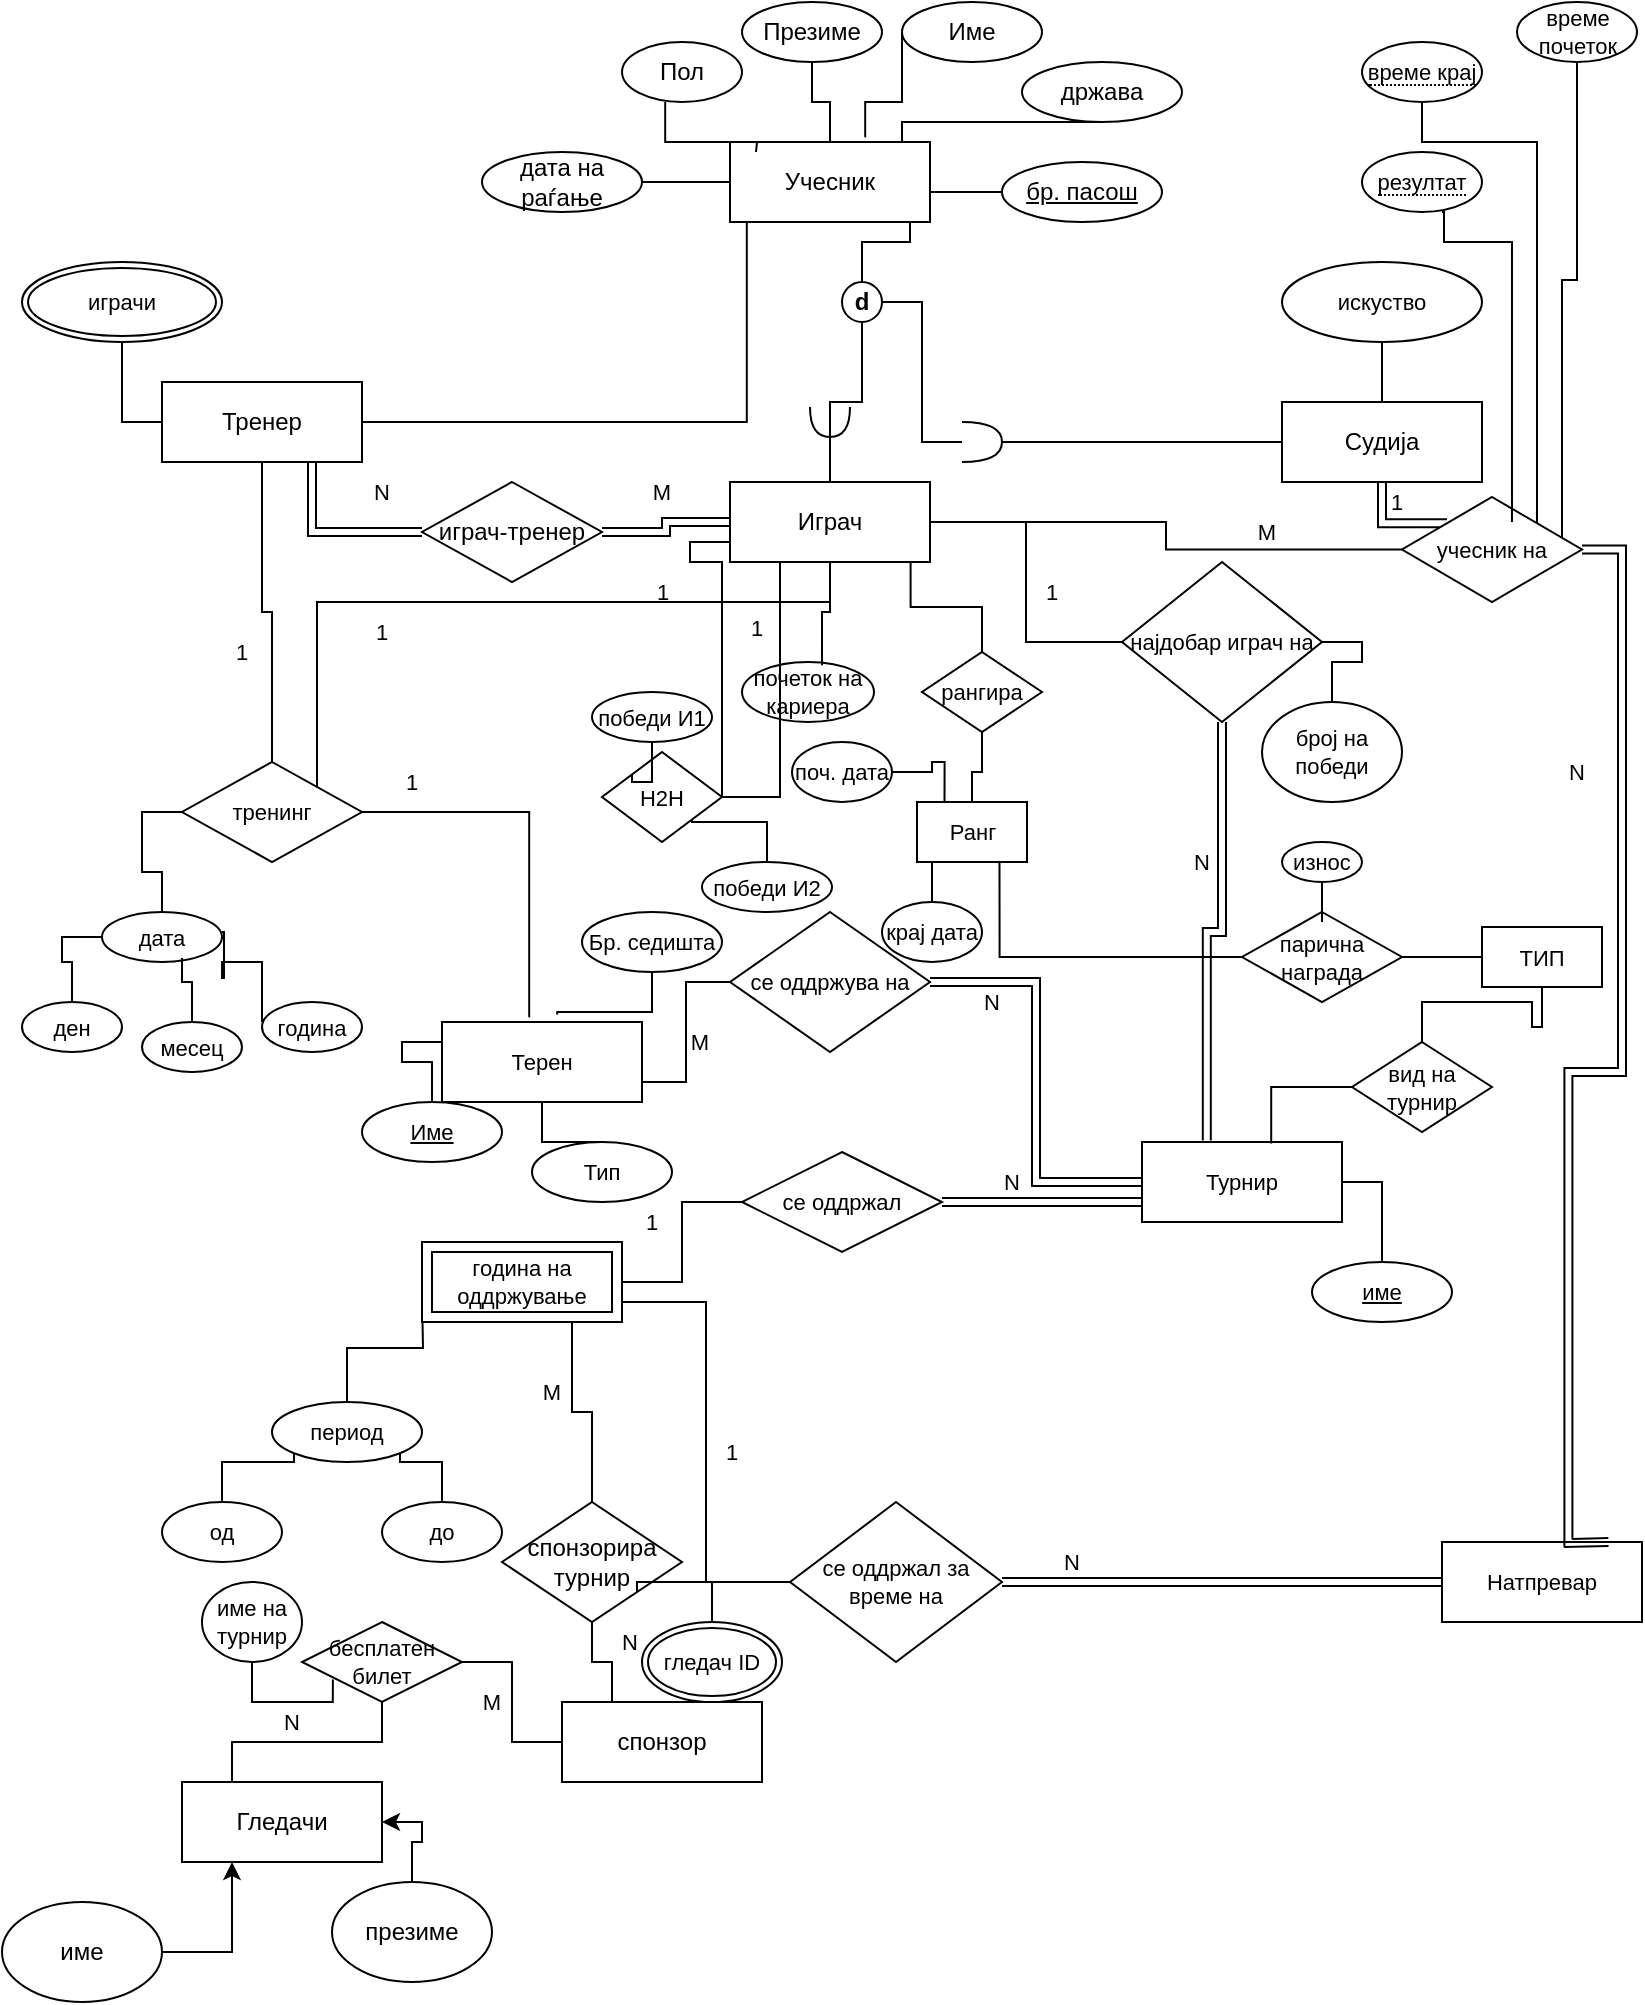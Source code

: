 <mxfile version="22.0.8" type="github">
  <diagram name="Page-1" id="GPDJ5xunrmTlmQM7aKqc">
    <mxGraphModel dx="750" dy="387" grid="1" gridSize="10" guides="1" tooltips="1" connect="1" arrows="1" fold="1" page="1" pageScale="1" pageWidth="827" pageHeight="1169" math="0" shadow="0">
      <root>
        <mxCell id="0" />
        <mxCell id="1" parent="0" />
        <mxCell id="W61LWBA0hqPOYTBXHAXU-23" value="Учесник" style="whiteSpace=wrap;html=1;align=center;" parent="1" vertex="1">
          <mxGeometry x="364" y="90" width="100" height="40" as="geometry" />
        </mxCell>
        <mxCell id="W61LWBA0hqPOYTBXHAXU-38" value="" style="edgeStyle=orthogonalEdgeStyle;rounded=0;orthogonalLoop=1;jettySize=auto;html=1;entryX=0.676;entryY=-0.06;entryDx=0;entryDy=0;entryPerimeter=0;endArrow=none;endFill=0;" parent="1" source="W61LWBA0hqPOYTBXHAXU-24" target="W61LWBA0hqPOYTBXHAXU-23" edge="1">
          <mxGeometry relative="1" as="geometry">
            <Array as="points">
              <mxPoint x="450" y="70" />
              <mxPoint x="432" y="70" />
            </Array>
          </mxGeometry>
        </mxCell>
        <mxCell id="W61LWBA0hqPOYTBXHAXU-24" value="Име" style="ellipse;whiteSpace=wrap;html=1;align=center;" parent="1" vertex="1">
          <mxGeometry x="450" y="20" width="70" height="30" as="geometry" />
        </mxCell>
        <mxCell id="W61LWBA0hqPOYTBXHAXU-40" value="" style="edgeStyle=orthogonalEdgeStyle;rounded=0;orthogonalLoop=1;jettySize=auto;html=1;endArrow=none;endFill=0;" parent="1" source="W61LWBA0hqPOYTBXHAXU-25" target="W61LWBA0hqPOYTBXHAXU-23" edge="1">
          <mxGeometry relative="1" as="geometry" />
        </mxCell>
        <mxCell id="W61LWBA0hqPOYTBXHAXU-25" value="Презиме" style="ellipse;whiteSpace=wrap;html=1;align=center;" parent="1" vertex="1">
          <mxGeometry x="370" y="20" width="70" height="30" as="geometry" />
        </mxCell>
        <mxCell id="W61LWBA0hqPOYTBXHAXU-34" value="" style="edgeStyle=orthogonalEdgeStyle;rounded=0;orthogonalLoop=1;jettySize=auto;html=1;endArrow=none;endFill=0;exitX=0.36;exitY=1;exitDx=0;exitDy=0;exitPerimeter=0;" parent="1" source="W61LWBA0hqPOYTBXHAXU-26" edge="1">
          <mxGeometry relative="1" as="geometry">
            <mxPoint x="303" y="75" as="sourcePoint" />
            <mxPoint x="377" y="95" as="targetPoint" />
          </mxGeometry>
        </mxCell>
        <mxCell id="W61LWBA0hqPOYTBXHAXU-26" value="Пол" style="ellipse;whiteSpace=wrap;html=1;align=center;" parent="1" vertex="1">
          <mxGeometry x="310" y="40" width="60" height="30" as="geometry" />
        </mxCell>
        <mxCell id="W61LWBA0hqPOYTBXHAXU-35" value="" style="edgeStyle=orthogonalEdgeStyle;rounded=0;orthogonalLoop=1;jettySize=auto;html=1;endArrow=none;endFill=0;" parent="1" source="W61LWBA0hqPOYTBXHAXU-27" target="W61LWBA0hqPOYTBXHAXU-23" edge="1">
          <mxGeometry relative="1" as="geometry" />
        </mxCell>
        <mxCell id="W61LWBA0hqPOYTBXHAXU-27" value="дата на раѓање" style="ellipse;whiteSpace=wrap;html=1;align=center;" parent="1" vertex="1">
          <mxGeometry x="240" y="95" width="80" height="30" as="geometry" />
        </mxCell>
        <mxCell id="W61LWBA0hqPOYTBXHAXU-37" value="" style="edgeStyle=orthogonalEdgeStyle;rounded=0;orthogonalLoop=1;jettySize=auto;html=1;endArrow=none;endFill=0;" parent="1" source="W61LWBA0hqPOYTBXHAXU-28" edge="1">
          <mxGeometry relative="1" as="geometry">
            <mxPoint x="450" y="90" as="targetPoint" />
            <Array as="points">
              <mxPoint x="450" y="80" />
            </Array>
          </mxGeometry>
        </mxCell>
        <mxCell id="W61LWBA0hqPOYTBXHAXU-28" value="држава" style="ellipse;whiteSpace=wrap;html=1;align=center;" parent="1" vertex="1">
          <mxGeometry x="510" y="50" width="80" height="30" as="geometry" />
        </mxCell>
        <mxCell id="W61LWBA0hqPOYTBXHAXU-36" value="" style="edgeStyle=orthogonalEdgeStyle;rounded=0;orthogonalLoop=1;jettySize=auto;html=1;endArrow=none;endFill=0;" parent="1" source="W61LWBA0hqPOYTBXHAXU-29" target="W61LWBA0hqPOYTBXHAXU-23" edge="1">
          <mxGeometry relative="1" as="geometry">
            <Array as="points">
              <mxPoint x="470" y="115" />
              <mxPoint x="470" y="115" />
            </Array>
          </mxGeometry>
        </mxCell>
        <mxCell id="W61LWBA0hqPOYTBXHAXU-29" value="бр. пасош" style="ellipse;whiteSpace=wrap;html=1;align=center;fontStyle=4;" parent="1" vertex="1">
          <mxGeometry x="500" y="100" width="80" height="30" as="geometry" />
        </mxCell>
        <mxCell id="W61LWBA0hqPOYTBXHAXU-113" style="edgeStyle=orthogonalEdgeStyle;shape=connector;rounded=0;orthogonalLoop=1;jettySize=auto;html=1;labelBackgroundColor=default;strokeColor=default;align=center;verticalAlign=middle;fontFamily=Helvetica;fontSize=11;fontColor=default;endArrow=none;endFill=0;" parent="1" source="W61LWBA0hqPOYTBXHAXU-41" target="W61LWBA0hqPOYTBXHAXU-112" edge="1">
          <mxGeometry relative="1" as="geometry" />
        </mxCell>
        <mxCell id="W61LWBA0hqPOYTBXHAXU-133" style="edgeStyle=orthogonalEdgeStyle;shape=connector;rounded=0;orthogonalLoop=1;jettySize=auto;html=1;entryX=0.5;entryY=1;entryDx=0;entryDy=0;labelBackgroundColor=default;strokeColor=default;align=center;verticalAlign=middle;fontFamily=Helvetica;fontSize=11;fontColor=default;endArrow=none;endFill=0;" parent="1" source="W61LWBA0hqPOYTBXHAXU-41" target="W61LWBA0hqPOYTBXHAXU-51" edge="1">
          <mxGeometry relative="1" as="geometry" />
        </mxCell>
        <mxCell id="W61LWBA0hqPOYTBXHAXU-158" style="edgeStyle=orthogonalEdgeStyle;shape=connector;rounded=0;orthogonalLoop=1;jettySize=auto;html=1;entryX=0;entryY=0.5;entryDx=0;entryDy=0;labelBackgroundColor=default;strokeColor=default;align=center;verticalAlign=middle;fontFamily=Helvetica;fontSize=11;fontColor=default;endArrow=none;endFill=0;" parent="1" source="W61LWBA0hqPOYTBXHAXU-41" target="W61LWBA0hqPOYTBXHAXU-157" edge="1">
          <mxGeometry relative="1" as="geometry" />
        </mxCell>
        <mxCell id="W61LWBA0hqPOYTBXHAXU-188" style="edgeStyle=orthogonalEdgeStyle;shape=connector;rounded=0;orthogonalLoop=1;jettySize=auto;html=1;entryX=1;entryY=0;entryDx=0;entryDy=0;labelBackgroundColor=default;strokeColor=default;align=center;verticalAlign=middle;fontFamily=Helvetica;fontSize=11;fontColor=default;endArrow=none;endFill=0;" parent="1" source="W61LWBA0hqPOYTBXHAXU-41" target="W61LWBA0hqPOYTBXHAXU-184" edge="1">
          <mxGeometry relative="1" as="geometry">
            <Array as="points">
              <mxPoint x="414" y="320" />
              <mxPoint x="158" y="320" />
            </Array>
          </mxGeometry>
        </mxCell>
        <mxCell id="W61LWBA0hqPOYTBXHAXU-41" value="Играч" style="whiteSpace=wrap;html=1;align=center;" parent="1" vertex="1">
          <mxGeometry x="364" y="260" width="100" height="40" as="geometry" />
        </mxCell>
        <mxCell id="W61LWBA0hqPOYTBXHAXU-42" value="Тренер" style="whiteSpace=wrap;html=1;align=center;" parent="1" vertex="1">
          <mxGeometry x="80" y="210" width="100" height="40" as="geometry" />
        </mxCell>
        <mxCell id="W61LWBA0hqPOYTBXHAXU-53" style="edgeStyle=orthogonalEdgeStyle;rounded=0;orthogonalLoop=1;jettySize=auto;html=1;endArrow=none;endFill=0;entryX=1;entryY=0.5;entryDx=0;entryDy=0;" parent="1" source="W61LWBA0hqPOYTBXHAXU-55" target="W61LWBA0hqPOYTBXHAXU-51" edge="1">
          <mxGeometry relative="1" as="geometry">
            <mxPoint x="460" y="170" as="targetPoint" />
          </mxGeometry>
        </mxCell>
        <mxCell id="W61LWBA0hqPOYTBXHAXU-162" style="edgeStyle=orthogonalEdgeStyle;shape=link;rounded=0;orthogonalLoop=1;jettySize=auto;html=1;entryX=0;entryY=0;entryDx=0;entryDy=0;labelBackgroundColor=default;strokeColor=default;align=center;verticalAlign=middle;fontFamily=Helvetica;fontSize=11;fontColor=default;endArrow=none;endFill=0;" parent="1" source="W61LWBA0hqPOYTBXHAXU-43" target="W61LWBA0hqPOYTBXHAXU-157" edge="1">
          <mxGeometry relative="1" as="geometry">
            <Array as="points">
              <mxPoint x="690" y="281" />
            </Array>
          </mxGeometry>
        </mxCell>
        <mxCell id="W61LWBA0hqPOYTBXHAXU-43" value="Судија" style="whiteSpace=wrap;html=1;align=center;" parent="1" vertex="1">
          <mxGeometry x="640" y="220" width="100" height="40" as="geometry" />
        </mxCell>
        <mxCell id="W61LWBA0hqPOYTBXHAXU-45" style="edgeStyle=orthogonalEdgeStyle;rounded=0;orthogonalLoop=1;jettySize=auto;html=1;entryX=0.084;entryY=1;entryDx=0;entryDy=0;entryPerimeter=0;endArrow=none;endFill=0;" parent="1" source="W61LWBA0hqPOYTBXHAXU-42" target="W61LWBA0hqPOYTBXHAXU-23" edge="1">
          <mxGeometry relative="1" as="geometry" />
        </mxCell>
        <mxCell id="W61LWBA0hqPOYTBXHAXU-49" value="" style="ellipse;whiteSpace=wrap;html=1;aspect=fixed;" parent="1" vertex="1">
          <mxGeometry x="420" y="160" width="20" height="20" as="geometry" />
        </mxCell>
        <mxCell id="W61LWBA0hqPOYTBXHAXU-51" value="&lt;b&gt;d&lt;/b&gt;" style="text;html=1;strokeColor=none;fillColor=none;align=center;verticalAlign=middle;whiteSpace=wrap;rounded=0;" parent="1" vertex="1">
          <mxGeometry x="420" y="160" width="20" height="20" as="geometry" />
        </mxCell>
        <mxCell id="W61LWBA0hqPOYTBXHAXU-54" style="edgeStyle=orthogonalEdgeStyle;rounded=0;orthogonalLoop=1;jettySize=auto;html=1;entryX=0.9;entryY=1;entryDx=0;entryDy=0;entryPerimeter=0;endArrow=none;endFill=0;" parent="1" source="W61LWBA0hqPOYTBXHAXU-51" target="W61LWBA0hqPOYTBXHAXU-23" edge="1">
          <mxGeometry relative="1" as="geometry" />
        </mxCell>
        <mxCell id="W61LWBA0hqPOYTBXHAXU-56" value="" style="edgeStyle=orthogonalEdgeStyle;rounded=0;orthogonalLoop=1;jettySize=auto;html=1;endArrow=none;endFill=0;" parent="1" source="W61LWBA0hqPOYTBXHAXU-43" target="W61LWBA0hqPOYTBXHAXU-55" edge="1">
          <mxGeometry relative="1" as="geometry">
            <mxPoint x="460" y="170" as="targetPoint" />
            <mxPoint x="640" y="240" as="sourcePoint" />
          </mxGeometry>
        </mxCell>
        <mxCell id="W61LWBA0hqPOYTBXHAXU-55" value="" style="shape=requiredInterface;html=1;verticalLabelPosition=bottom;sketch=0;direction=east;" parent="1" vertex="1">
          <mxGeometry x="480" y="230" width="20" height="20" as="geometry" />
        </mxCell>
        <mxCell id="W61LWBA0hqPOYTBXHAXU-65" style="edgeStyle=orthogonalEdgeStyle;rounded=0;orthogonalLoop=1;jettySize=auto;html=1;entryX=0;entryY=0.5;entryDx=0;entryDy=0;endArrow=none;endFill=0;shape=link;" parent="1" source="W61LWBA0hqPOYTBXHAXU-64" target="W61LWBA0hqPOYTBXHAXU-41" edge="1">
          <mxGeometry relative="1" as="geometry" />
        </mxCell>
        <mxCell id="W61LWBA0hqPOYTBXHAXU-66" style="edgeStyle=orthogonalEdgeStyle;rounded=0;orthogonalLoop=1;jettySize=auto;html=1;exitX=0;exitY=0.5;exitDx=0;exitDy=0;entryX=0.75;entryY=1;entryDx=0;entryDy=0;endArrow=none;endFill=0;shape=link;" parent="1" source="W61LWBA0hqPOYTBXHAXU-64" target="W61LWBA0hqPOYTBXHAXU-42" edge="1">
          <mxGeometry relative="1" as="geometry" />
        </mxCell>
        <mxCell id="W61LWBA0hqPOYTBXHAXU-64" value="играч-тренер" style="shape=rhombus;perimeter=rhombusPerimeter;whiteSpace=wrap;html=1;align=center;" parent="1" vertex="1">
          <mxGeometry x="210" y="260" width="90" height="50" as="geometry" />
        </mxCell>
        <mxCell id="W61LWBA0hqPOYTBXHAXU-67" value="N" style="text;html=1;strokeColor=none;fillColor=none;align=center;verticalAlign=middle;whiteSpace=wrap;rounded=0;fontSize=11;fontFamily=Helvetica;fontColor=default;" parent="1" vertex="1">
          <mxGeometry x="160" y="250" width="60" height="30" as="geometry" />
        </mxCell>
        <mxCell id="W61LWBA0hqPOYTBXHAXU-68" value="M" style="text;html=1;strokeColor=none;fillColor=none;align=center;verticalAlign=middle;whiteSpace=wrap;rounded=0;fontSize=11;fontFamily=Helvetica;fontColor=default;" parent="1" vertex="1">
          <mxGeometry x="300" y="250" width="60" height="30" as="geometry" />
        </mxCell>
        <mxCell id="W61LWBA0hqPOYTBXHAXU-74" value="почеток на кариера" style="ellipse;whiteSpace=wrap;html=1;align=center;fontFamily=Helvetica;fontSize=11;fontColor=default;" parent="1" vertex="1">
          <mxGeometry x="370" y="350" width="66" height="30" as="geometry" />
        </mxCell>
        <mxCell id="tZ-yufHmO-T_GeRNX846-28" style="edgeStyle=orthogonalEdgeStyle;shape=connector;rounded=0;orthogonalLoop=1;jettySize=auto;html=1;entryX=0.25;entryY=1;entryDx=0;entryDy=0;labelBackgroundColor=default;strokeColor=default;align=center;verticalAlign=middle;fontFamily=Helvetica;fontSize=11;fontColor=default;endArrow=none;endFill=0;" edge="1" parent="1" source="W61LWBA0hqPOYTBXHAXU-78" target="tZ-yufHmO-T_GeRNX846-27">
          <mxGeometry relative="1" as="geometry" />
        </mxCell>
        <mxCell id="W61LWBA0hqPOYTBXHAXU-78" value="крај дата" style="ellipse;whiteSpace=wrap;html=1;align=center;fontFamily=Helvetica;fontSize=11;fontColor=default;" parent="1" vertex="1">
          <mxGeometry x="440" y="470" width="50" height="30" as="geometry" />
        </mxCell>
        <mxCell id="tZ-yufHmO-T_GeRNX846-29" style="edgeStyle=orthogonalEdgeStyle;shape=connector;rounded=0;orthogonalLoop=1;jettySize=auto;html=1;entryX=0.25;entryY=0;entryDx=0;entryDy=0;labelBackgroundColor=default;strokeColor=default;align=center;verticalAlign=middle;fontFamily=Helvetica;fontSize=11;fontColor=default;endArrow=none;endFill=0;" edge="1" parent="1" source="W61LWBA0hqPOYTBXHAXU-79" target="tZ-yufHmO-T_GeRNX846-27">
          <mxGeometry relative="1" as="geometry" />
        </mxCell>
        <mxCell id="W61LWBA0hqPOYTBXHAXU-79" value="поч. дата" style="ellipse;whiteSpace=wrap;html=1;align=center;fontFamily=Helvetica;fontSize=11;fontColor=default;" parent="1" vertex="1">
          <mxGeometry x="395" y="390" width="50" height="30" as="geometry" />
        </mxCell>
        <mxCell id="W61LWBA0hqPOYTBXHAXU-83" style="edgeStyle=orthogonalEdgeStyle;shape=connector;rounded=0;orthogonalLoop=1;jettySize=auto;html=1;entryX=0;entryY=0.5;entryDx=0;entryDy=0;labelBackgroundColor=default;strokeColor=default;align=center;verticalAlign=middle;fontFamily=Helvetica;fontSize=11;fontColor=default;endArrow=none;endFill=0;" parent="1" source="W61LWBA0hqPOYTBXHAXU-82" target="W61LWBA0hqPOYTBXHAXU-42" edge="1">
          <mxGeometry relative="1" as="geometry" />
        </mxCell>
        <mxCell id="W61LWBA0hqPOYTBXHAXU-82" value="играчи" style="ellipse;shape=doubleEllipse;margin=3;whiteSpace=wrap;html=1;align=center;fontFamily=Helvetica;fontSize=11;fontColor=default;" parent="1" vertex="1">
          <mxGeometry x="10" y="150" width="100" height="40" as="geometry" />
        </mxCell>
        <mxCell id="W61LWBA0hqPOYTBXHAXU-85" value="" style="edgeStyle=orthogonalEdgeStyle;shape=connector;rounded=0;orthogonalLoop=1;jettySize=auto;html=1;labelBackgroundColor=default;strokeColor=default;align=center;verticalAlign=middle;fontFamily=Helvetica;fontSize=11;fontColor=default;endArrow=none;endFill=0;" parent="1" source="W61LWBA0hqPOYTBXHAXU-84" target="W61LWBA0hqPOYTBXHAXU-43" edge="1">
          <mxGeometry relative="1" as="geometry" />
        </mxCell>
        <mxCell id="W61LWBA0hqPOYTBXHAXU-84" value="искуство" style="ellipse;whiteSpace=wrap;html=1;align=center;fontFamily=Helvetica;fontSize=11;fontColor=default;" parent="1" vertex="1">
          <mxGeometry x="640" y="150" width="100" height="40" as="geometry" />
        </mxCell>
        <mxCell id="W61LWBA0hqPOYTBXHAXU-86" value="Турнир" style="whiteSpace=wrap;html=1;align=center;fontFamily=Helvetica;fontSize=11;fontColor=default;" parent="1" vertex="1">
          <mxGeometry x="570" y="590" width="100" height="40" as="geometry" />
        </mxCell>
        <mxCell id="W61LWBA0hqPOYTBXHAXU-111" style="edgeStyle=orthogonalEdgeStyle;shape=connector;rounded=0;orthogonalLoop=1;jettySize=auto;html=1;entryX=1;entryY=0.5;entryDx=0;entryDy=0;labelBackgroundColor=default;strokeColor=default;align=center;verticalAlign=middle;fontFamily=Helvetica;fontSize=11;fontColor=default;endArrow=none;endFill=0;" parent="1" source="W61LWBA0hqPOYTBXHAXU-110" target="W61LWBA0hqPOYTBXHAXU-86" edge="1">
          <mxGeometry relative="1" as="geometry" />
        </mxCell>
        <mxCell id="W61LWBA0hqPOYTBXHAXU-110" value="&lt;u&gt;име&lt;/u&gt;" style="ellipse;whiteSpace=wrap;html=1;fontFamily=Helvetica;fontSize=11;fontColor=default;" parent="1" vertex="1">
          <mxGeometry x="655" y="650" width="70" height="30" as="geometry" />
        </mxCell>
        <mxCell id="W61LWBA0hqPOYTBXHAXU-112" value="најдобар играч на" style="rhombus;whiteSpace=wrap;html=1;fontFamily=Helvetica;fontSize=11;fontColor=default;" parent="1" vertex="1">
          <mxGeometry x="560" y="300" width="100" height="80" as="geometry" />
        </mxCell>
        <mxCell id="W61LWBA0hqPOYTBXHAXU-114" style="edgeStyle=orthogonalEdgeStyle;shape=link;rounded=0;orthogonalLoop=1;jettySize=auto;html=1;entryX=0.324;entryY=-0.02;entryDx=0;entryDy=0;entryPerimeter=0;labelBackgroundColor=default;strokeColor=default;align=center;verticalAlign=middle;fontFamily=Helvetica;fontSize=11;fontColor=default;endArrow=none;endFill=0;" parent="1" source="W61LWBA0hqPOYTBXHAXU-112" target="W61LWBA0hqPOYTBXHAXU-86" edge="1">
          <mxGeometry relative="1" as="geometry" />
        </mxCell>
        <mxCell id="W61LWBA0hqPOYTBXHAXU-115" value="1" style="text;html=1;strokeColor=none;fillColor=none;align=center;verticalAlign=middle;whiteSpace=wrap;rounded=0;fontSize=11;fontFamily=Helvetica;fontColor=default;" parent="1" vertex="1">
          <mxGeometry x="510" y="300" width="30" height="30" as="geometry" />
        </mxCell>
        <mxCell id="W61LWBA0hqPOYTBXHAXU-116" value="N" style="text;html=1;strokeColor=none;fillColor=none;align=center;verticalAlign=middle;whiteSpace=wrap;rounded=0;fontSize=11;fontFamily=Helvetica;fontColor=default;" parent="1" vertex="1">
          <mxGeometry x="580" y="440" width="40" height="20" as="geometry" />
        </mxCell>
        <mxCell id="W61LWBA0hqPOYTBXHAXU-118" style="edgeStyle=orthogonalEdgeStyle;shape=connector;rounded=0;orthogonalLoop=1;jettySize=auto;html=1;entryX=1;entryY=0.5;entryDx=0;entryDy=0;labelBackgroundColor=default;strokeColor=default;align=center;verticalAlign=middle;fontFamily=Helvetica;fontSize=11;fontColor=default;endArrow=none;endFill=0;" parent="1" source="W61LWBA0hqPOYTBXHAXU-117" target="W61LWBA0hqPOYTBXHAXU-112" edge="1">
          <mxGeometry relative="1" as="geometry" />
        </mxCell>
        <mxCell id="W61LWBA0hqPOYTBXHAXU-117" value="број на победи" style="ellipse;whiteSpace=wrap;html=1;fontFamily=Helvetica;fontSize=11;fontColor=default;" parent="1" vertex="1">
          <mxGeometry x="630" y="370" width="70" height="50" as="geometry" />
        </mxCell>
        <mxCell id="W61LWBA0hqPOYTBXHAXU-171" style="edgeStyle=orthogonalEdgeStyle;shape=connector;rounded=0;orthogonalLoop=1;jettySize=auto;html=1;entryX=0.5;entryY=0;entryDx=0;entryDy=0;labelBackgroundColor=default;strokeColor=default;align=center;verticalAlign=middle;fontFamily=Helvetica;fontSize=11;fontColor=default;endArrow=none;endFill=0;" parent="1" source="W61LWBA0hqPOYTBXHAXU-119" target="W61LWBA0hqPOYTBXHAXU-121" edge="1">
          <mxGeometry relative="1" as="geometry" />
        </mxCell>
        <mxCell id="W61LWBA0hqPOYTBXHAXU-119" value="Терен" style="whiteSpace=wrap;html=1;align=center;fontFamily=Helvetica;fontSize=11;fontColor=default;" parent="1" vertex="1">
          <mxGeometry x="220" y="530" width="100" height="40" as="geometry" />
        </mxCell>
        <mxCell id="W61LWBA0hqPOYTBXHAXU-120" value="Бр. седишта" style="ellipse;whiteSpace=wrap;html=1;align=center;fontFamily=Helvetica;fontSize=11;fontColor=default;" parent="1" vertex="1">
          <mxGeometry x="290" y="475" width="70" height="30" as="geometry" />
        </mxCell>
        <mxCell id="W61LWBA0hqPOYTBXHAXU-121" value="Тип" style="ellipse;whiteSpace=wrap;html=1;align=center;fontFamily=Helvetica;fontSize=11;fontColor=default;" parent="1" vertex="1">
          <mxGeometry x="265" y="590" width="70" height="30" as="geometry" />
        </mxCell>
        <mxCell id="W61LWBA0hqPOYTBXHAXU-123" style="edgeStyle=orthogonalEdgeStyle;shape=connector;rounded=0;orthogonalLoop=1;jettySize=auto;html=1;entryX=0;entryY=0.25;entryDx=0;entryDy=0;labelBackgroundColor=default;strokeColor=default;align=center;verticalAlign=middle;fontFamily=Helvetica;fontSize=11;fontColor=default;endArrow=none;endFill=0;" parent="1" source="W61LWBA0hqPOYTBXHAXU-122" target="W61LWBA0hqPOYTBXHAXU-119" edge="1">
          <mxGeometry relative="1" as="geometry" />
        </mxCell>
        <mxCell id="W61LWBA0hqPOYTBXHAXU-122" value="&lt;u&gt;Име&lt;/u&gt;" style="ellipse;whiteSpace=wrap;html=1;align=center;fontFamily=Helvetica;fontSize=11;fontColor=default;" parent="1" vertex="1">
          <mxGeometry x="180" y="570" width="70" height="30" as="geometry" />
        </mxCell>
        <mxCell id="W61LWBA0hqPOYTBXHAXU-125" style="edgeStyle=orthogonalEdgeStyle;shape=connector;rounded=0;orthogonalLoop=1;jettySize=auto;html=1;entryX=0.576;entryY=-0.095;entryDx=0;entryDy=0;entryPerimeter=0;labelBackgroundColor=default;strokeColor=default;align=center;verticalAlign=middle;fontFamily=Helvetica;fontSize=11;fontColor=default;endArrow=none;endFill=0;" parent="1" source="W61LWBA0hqPOYTBXHAXU-120" target="W61LWBA0hqPOYTBXHAXU-119" edge="1">
          <mxGeometry relative="1" as="geometry" />
        </mxCell>
        <mxCell id="W61LWBA0hqPOYTBXHAXU-127" style="edgeStyle=orthogonalEdgeStyle;shape=link;rounded=0;orthogonalLoop=1;jettySize=auto;html=1;entryX=0;entryY=0.5;entryDx=0;entryDy=0;labelBackgroundColor=default;strokeColor=default;align=center;verticalAlign=middle;fontFamily=Helvetica;fontSize=11;fontColor=default;endArrow=none;endFill=0;" parent="1" source="W61LWBA0hqPOYTBXHAXU-126" target="W61LWBA0hqPOYTBXHAXU-86" edge="1">
          <mxGeometry relative="1" as="geometry" />
        </mxCell>
        <mxCell id="W61LWBA0hqPOYTBXHAXU-128" style="edgeStyle=orthogonalEdgeStyle;shape=connector;rounded=0;orthogonalLoop=1;jettySize=auto;html=1;entryX=1;entryY=0.75;entryDx=0;entryDy=0;labelBackgroundColor=default;strokeColor=default;align=center;verticalAlign=middle;fontFamily=Helvetica;fontSize=11;fontColor=default;endArrow=none;endFill=0;" parent="1" source="W61LWBA0hqPOYTBXHAXU-126" target="W61LWBA0hqPOYTBXHAXU-119" edge="1">
          <mxGeometry relative="1" as="geometry" />
        </mxCell>
        <mxCell id="W61LWBA0hqPOYTBXHAXU-126" value="се оддржува на" style="shape=rhombus;perimeter=rhombusPerimeter;whiteSpace=wrap;html=1;align=center;fontFamily=Helvetica;fontSize=11;fontColor=default;" parent="1" vertex="1">
          <mxGeometry x="364" y="475" width="100" height="70" as="geometry" />
        </mxCell>
        <mxCell id="W61LWBA0hqPOYTBXHAXU-129" value="N" style="text;html=1;strokeColor=none;fillColor=none;align=center;verticalAlign=middle;whiteSpace=wrap;rounded=0;fontSize=11;fontFamily=Helvetica;fontColor=default;" parent="1" vertex="1">
          <mxGeometry x="480" y="510" width="30" height="20" as="geometry" />
        </mxCell>
        <mxCell id="W61LWBA0hqPOYTBXHAXU-130" value="M" style="text;html=1;strokeColor=none;fillColor=none;align=center;verticalAlign=middle;whiteSpace=wrap;rounded=0;fontSize=11;fontFamily=Helvetica;fontColor=default;" parent="1" vertex="1">
          <mxGeometry x="334" y="530" width="30" height="20" as="geometry" />
        </mxCell>
        <mxCell id="W61LWBA0hqPOYTBXHAXU-132" value="" style="shape=requiredInterface;html=1;verticalLabelPosition=bottom;sketch=0;direction=south;" parent="1" vertex="1">
          <mxGeometry x="404" y="222.5" width="20" height="15" as="geometry" />
        </mxCell>
        <mxCell id="W61LWBA0hqPOYTBXHAXU-141" style="edgeStyle=orthogonalEdgeStyle;shape=connector;rounded=0;orthogonalLoop=1;jettySize=auto;html=1;entryX=0;entryY=0.5;entryDx=0;entryDy=0;labelBackgroundColor=default;strokeColor=default;align=center;verticalAlign=middle;fontFamily=Helvetica;fontSize=11;fontColor=default;endArrow=none;endFill=0;" parent="1" source="W61LWBA0hqPOYTBXHAXU-136" edge="1">
          <mxGeometry relative="1" as="geometry">
            <mxPoint x="210" y="665" as="targetPoint" />
          </mxGeometry>
        </mxCell>
        <mxCell id="W61LWBA0hqPOYTBXHAXU-136" value="период" style="ellipse;whiteSpace=wrap;html=1;align=center;fontFamily=Helvetica;fontSize=11;fontColor=default;" parent="1" vertex="1">
          <mxGeometry x="135" y="720" width="75" height="30" as="geometry" />
        </mxCell>
        <mxCell id="W61LWBA0hqPOYTBXHAXU-139" style="edgeStyle=orthogonalEdgeStyle;shape=connector;rounded=0;orthogonalLoop=1;jettySize=auto;html=1;entryX=0;entryY=1;entryDx=0;entryDy=0;labelBackgroundColor=default;strokeColor=default;align=center;verticalAlign=middle;fontFamily=Helvetica;fontSize=11;fontColor=default;endArrow=none;endFill=0;" parent="1" source="W61LWBA0hqPOYTBXHAXU-137" target="W61LWBA0hqPOYTBXHAXU-136" edge="1">
          <mxGeometry relative="1" as="geometry" />
        </mxCell>
        <mxCell id="W61LWBA0hqPOYTBXHAXU-137" value="од" style="ellipse;whiteSpace=wrap;html=1;align=center;fontFamily=Helvetica;fontSize=11;fontColor=default;" parent="1" vertex="1">
          <mxGeometry x="80" y="770" width="60" height="30" as="geometry" />
        </mxCell>
        <mxCell id="W61LWBA0hqPOYTBXHAXU-140" style="edgeStyle=orthogonalEdgeStyle;shape=connector;rounded=0;orthogonalLoop=1;jettySize=auto;html=1;entryX=1;entryY=1;entryDx=0;entryDy=0;labelBackgroundColor=default;strokeColor=default;align=center;verticalAlign=middle;fontFamily=Helvetica;fontSize=11;fontColor=default;endArrow=none;endFill=0;" parent="1" source="W61LWBA0hqPOYTBXHAXU-138" target="W61LWBA0hqPOYTBXHAXU-136" edge="1">
          <mxGeometry relative="1" as="geometry" />
        </mxCell>
        <mxCell id="W61LWBA0hqPOYTBXHAXU-138" value="до" style="ellipse;whiteSpace=wrap;html=1;align=center;fontFamily=Helvetica;fontSize=11;fontColor=default;" parent="1" vertex="1">
          <mxGeometry x="190" y="770" width="60" height="30" as="geometry" />
        </mxCell>
        <mxCell id="W61LWBA0hqPOYTBXHAXU-145" value="година на оддржување" style="shape=ext;margin=3;double=1;whiteSpace=wrap;html=1;align=center;fontFamily=Helvetica;fontSize=11;fontColor=default;" parent="1" vertex="1">
          <mxGeometry x="210" y="640" width="100" height="40" as="geometry" />
        </mxCell>
        <mxCell id="W61LWBA0hqPOYTBXHAXU-147" style="edgeStyle=orthogonalEdgeStyle;shape=link;rounded=0;orthogonalLoop=1;jettySize=auto;html=1;entryX=0;entryY=0.75;entryDx=0;entryDy=0;labelBackgroundColor=default;strokeColor=default;align=center;verticalAlign=middle;fontFamily=Helvetica;fontSize=11;fontColor=default;endArrow=none;endFill=0;" parent="1" source="W61LWBA0hqPOYTBXHAXU-146" target="W61LWBA0hqPOYTBXHAXU-86" edge="1">
          <mxGeometry relative="1" as="geometry" />
        </mxCell>
        <mxCell id="W61LWBA0hqPOYTBXHAXU-148" style="edgeStyle=orthogonalEdgeStyle;shape=connector;rounded=0;orthogonalLoop=1;jettySize=auto;html=1;entryX=1;entryY=0.5;entryDx=0;entryDy=0;labelBackgroundColor=default;strokeColor=default;align=center;verticalAlign=middle;fontFamily=Helvetica;fontSize=11;fontColor=default;endArrow=none;endFill=0;" parent="1" source="W61LWBA0hqPOYTBXHAXU-146" target="W61LWBA0hqPOYTBXHAXU-145" edge="1">
          <mxGeometry relative="1" as="geometry" />
        </mxCell>
        <mxCell id="W61LWBA0hqPOYTBXHAXU-146" value="се оддржал" style="shape=rhombus;perimeter=rhombusPerimeter;whiteSpace=wrap;html=1;align=center;fontFamily=Helvetica;fontSize=11;fontColor=default;" parent="1" vertex="1">
          <mxGeometry x="370" y="595" width="100" height="50" as="geometry" />
        </mxCell>
        <mxCell id="W61LWBA0hqPOYTBXHAXU-149" value="1" style="text;html=1;strokeColor=none;fillColor=none;align=center;verticalAlign=middle;whiteSpace=wrap;rounded=0;fontSize=11;fontFamily=Helvetica;fontColor=default;" parent="1" vertex="1">
          <mxGeometry x="310" y="620" width="30" height="20" as="geometry" />
        </mxCell>
        <mxCell id="W61LWBA0hqPOYTBXHAXU-150" value="N" style="text;html=1;strokeColor=none;fillColor=none;align=center;verticalAlign=middle;whiteSpace=wrap;rounded=0;fontSize=11;fontFamily=Helvetica;fontColor=default;" parent="1" vertex="1">
          <mxGeometry x="490" y="600" width="30" height="20" as="geometry" />
        </mxCell>
        <mxCell id="W61LWBA0hqPOYTBXHAXU-153" style="edgeStyle=orthogonalEdgeStyle;shape=link;rounded=0;orthogonalLoop=1;jettySize=auto;html=1;entryX=1;entryY=0.5;entryDx=0;entryDy=0;labelBackgroundColor=default;strokeColor=default;align=center;verticalAlign=middle;fontFamily=Helvetica;fontSize=11;fontColor=default;endArrow=none;endFill=0;" parent="1" source="W61LWBA0hqPOYTBXHAXU-151" target="W61LWBA0hqPOYTBXHAXU-152" edge="1">
          <mxGeometry relative="1" as="geometry" />
        </mxCell>
        <mxCell id="W61LWBA0hqPOYTBXHAXU-151" value="Натпревар" style="whiteSpace=wrap;html=1;align=center;fontFamily=Helvetica;fontSize=11;fontColor=default;" parent="1" vertex="1">
          <mxGeometry x="720" y="790" width="100" height="40" as="geometry" />
        </mxCell>
        <mxCell id="W61LWBA0hqPOYTBXHAXU-154" style="edgeStyle=orthogonalEdgeStyle;shape=connector;rounded=0;orthogonalLoop=1;jettySize=auto;html=1;exitX=0;exitY=0.5;exitDx=0;exitDy=0;entryX=1;entryY=0.75;entryDx=0;entryDy=0;labelBackgroundColor=default;strokeColor=default;align=center;verticalAlign=middle;fontFamily=Helvetica;fontSize=11;fontColor=default;endArrow=none;endFill=0;" parent="1" source="W61LWBA0hqPOYTBXHAXU-152" target="W61LWBA0hqPOYTBXHAXU-145" edge="1">
          <mxGeometry relative="1" as="geometry" />
        </mxCell>
        <mxCell id="W61LWBA0hqPOYTBXHAXU-152" value="се оддржал за време на" style="shape=rhombus;perimeter=rhombusPerimeter;whiteSpace=wrap;html=1;align=center;fontFamily=Helvetica;fontSize=11;fontColor=default;" parent="1" vertex="1">
          <mxGeometry x="394" y="770" width="106" height="80" as="geometry" />
        </mxCell>
        <mxCell id="W61LWBA0hqPOYTBXHAXU-155" value="N" style="text;html=1;strokeColor=none;fillColor=none;align=center;verticalAlign=middle;whiteSpace=wrap;rounded=0;fontSize=11;fontFamily=Helvetica;fontColor=default;" parent="1" vertex="1">
          <mxGeometry x="520" y="790" width="30" height="20" as="geometry" />
        </mxCell>
        <mxCell id="W61LWBA0hqPOYTBXHAXU-156" value="1" style="text;html=1;strokeColor=none;fillColor=none;align=center;verticalAlign=middle;whiteSpace=wrap;rounded=0;fontSize=11;fontFamily=Helvetica;fontColor=default;" parent="1" vertex="1">
          <mxGeometry x="350" y="735" width="30" height="20" as="geometry" />
        </mxCell>
        <mxCell id="W61LWBA0hqPOYTBXHAXU-157" value="учесник на" style="rhombus;whiteSpace=wrap;html=1;fontFamily=Helvetica;fontSize=11;fontColor=default;" parent="1" vertex="1">
          <mxGeometry x="700" y="267.5" width="90" height="52.5" as="geometry" />
        </mxCell>
        <mxCell id="W61LWBA0hqPOYTBXHAXU-159" style="edgeStyle=orthogonalEdgeStyle;shape=link;rounded=0;orthogonalLoop=1;jettySize=auto;html=1;labelBackgroundColor=default;strokeColor=default;align=center;verticalAlign=middle;fontFamily=Helvetica;fontSize=11;fontColor=default;endArrow=none;endFill=0;entryX=1;entryY=0.5;entryDx=0;entryDy=0;" parent="1" target="W61LWBA0hqPOYTBXHAXU-157" edge="1">
          <mxGeometry relative="1" as="geometry">
            <mxPoint x="803.22" y="790" as="sourcePoint" />
            <mxPoint x="800" y="300" as="targetPoint" />
          </mxGeometry>
        </mxCell>
        <mxCell id="W61LWBA0hqPOYTBXHAXU-160" value="M" style="text;html=1;strokeColor=none;fillColor=none;align=center;verticalAlign=middle;whiteSpace=wrap;rounded=0;fontSize=11;fontFamily=Helvetica;fontColor=default;" parent="1" vertex="1">
          <mxGeometry x="615" y="275" width="35" height="20" as="geometry" />
        </mxCell>
        <mxCell id="W61LWBA0hqPOYTBXHAXU-161" value="N" style="text;html=1;strokeColor=none;fillColor=none;align=center;verticalAlign=middle;whiteSpace=wrap;rounded=0;fontSize=11;fontFamily=Helvetica;fontColor=default;" parent="1" vertex="1">
          <mxGeometry x="770" y="395" width="35" height="20" as="geometry" />
        </mxCell>
        <mxCell id="W61LWBA0hqPOYTBXHAXU-163" value="1" style="text;html=1;strokeColor=none;fillColor=none;align=center;verticalAlign=middle;whiteSpace=wrap;rounded=0;fontSize=11;fontFamily=Helvetica;fontColor=default;" parent="1" vertex="1">
          <mxGeometry x="690" y="260" width="15" height="20" as="geometry" />
        </mxCell>
        <mxCell id="W61LWBA0hqPOYTBXHAXU-169" style="edgeStyle=orthogonalEdgeStyle;shape=connector;rounded=0;orthogonalLoop=1;jettySize=auto;html=1;labelBackgroundColor=default;strokeColor=default;align=center;verticalAlign=middle;fontFamily=Helvetica;fontSize=11;fontColor=default;endArrow=none;endFill=0;" parent="1" source="W61LWBA0hqPOYTBXHAXU-164" target="W61LWBA0hqPOYTBXHAXU-157" edge="1">
          <mxGeometry relative="1" as="geometry">
            <Array as="points">
              <mxPoint x="788" y="159" />
              <mxPoint x="780" y="159" />
            </Array>
          </mxGeometry>
        </mxCell>
        <mxCell id="W61LWBA0hqPOYTBXHAXU-164" value="време почеток" style="ellipse;whiteSpace=wrap;html=1;align=center;fontFamily=Helvetica;fontSize=11;fontColor=default;" parent="1" vertex="1">
          <mxGeometry x="757.5" y="20" width="60" height="30" as="geometry" />
        </mxCell>
        <mxCell id="W61LWBA0hqPOYTBXHAXU-168" style="edgeStyle=orthogonalEdgeStyle;shape=connector;rounded=0;orthogonalLoop=1;jettySize=auto;html=1;entryX=1;entryY=0;entryDx=0;entryDy=0;labelBackgroundColor=default;strokeColor=default;align=center;verticalAlign=middle;fontFamily=Helvetica;fontSize=11;fontColor=default;endArrow=none;endFill=0;" parent="1" source="W61LWBA0hqPOYTBXHAXU-165" target="W61LWBA0hqPOYTBXHAXU-157" edge="1">
          <mxGeometry relative="1" as="geometry">
            <Array as="points">
              <mxPoint x="710" y="90" />
              <mxPoint x="768" y="90" />
            </Array>
          </mxGeometry>
        </mxCell>
        <mxCell id="W61LWBA0hqPOYTBXHAXU-165" value="&lt;span style=&quot;border-bottom: 1px dotted&quot;&gt;време крај&lt;/span&gt;" style="ellipse;whiteSpace=wrap;html=1;align=center;fontFamily=Helvetica;fontSize=11;fontColor=default;" parent="1" vertex="1">
          <mxGeometry x="680" y="40" width="60" height="30" as="geometry" />
        </mxCell>
        <mxCell id="W61LWBA0hqPOYTBXHAXU-167" style="edgeStyle=orthogonalEdgeStyle;shape=connector;rounded=0;orthogonalLoop=1;jettySize=auto;html=1;entryX=0.611;entryY=0.238;entryDx=0;entryDy=0;labelBackgroundColor=default;strokeColor=default;align=center;verticalAlign=middle;fontFamily=Helvetica;fontSize=11;fontColor=default;endArrow=none;endFill=0;entryPerimeter=0;" parent="1" target="W61LWBA0hqPOYTBXHAXU-157" edge="1">
          <mxGeometry relative="1" as="geometry">
            <mxPoint x="720" y="125" as="sourcePoint" />
            <mxPoint x="755" y="267.5" as="targetPoint" />
            <Array as="points">
              <mxPoint x="721" y="125" />
              <mxPoint x="721" y="140" />
              <mxPoint x="755" y="140" />
            </Array>
          </mxGeometry>
        </mxCell>
        <mxCell id="W61LWBA0hqPOYTBXHAXU-166" value="&lt;span style=&quot;border-bottom: 1px dotted&quot;&gt;резултат&lt;/span&gt;" style="ellipse;whiteSpace=wrap;html=1;align=center;fontFamily=Helvetica;fontSize=11;fontColor=default;" parent="1" vertex="1">
          <mxGeometry x="680" y="95" width="60" height="30" as="geometry" />
        </mxCell>
        <mxCell id="W61LWBA0hqPOYTBXHAXU-170" style="edgeStyle=orthogonalEdgeStyle;shape=connector;rounded=0;orthogonalLoop=1;jettySize=auto;html=1;entryX=0.606;entryY=0.053;entryDx=0;entryDy=0;entryPerimeter=0;labelBackgroundColor=default;strokeColor=default;align=center;verticalAlign=middle;fontFamily=Helvetica;fontSize=11;fontColor=default;endArrow=none;endFill=0;" parent="1" source="W61LWBA0hqPOYTBXHAXU-41" target="W61LWBA0hqPOYTBXHAXU-74" edge="1">
          <mxGeometry relative="1" as="geometry" />
        </mxCell>
        <mxCell id="W61LWBA0hqPOYTBXHAXU-174" style="edgeStyle=orthogonalEdgeStyle;shape=connector;rounded=0;orthogonalLoop=1;jettySize=auto;html=1;entryX=0.25;entryY=1;entryDx=0;entryDy=0;labelBackgroundColor=default;strokeColor=default;align=center;verticalAlign=middle;fontFamily=Helvetica;fontSize=11;fontColor=default;endArrow=none;endFill=0;" parent="1" source="W61LWBA0hqPOYTBXHAXU-173" target="W61LWBA0hqPOYTBXHAXU-41" edge="1">
          <mxGeometry relative="1" as="geometry" />
        </mxCell>
        <mxCell id="W61LWBA0hqPOYTBXHAXU-175" style="edgeStyle=orthogonalEdgeStyle;shape=connector;rounded=0;orthogonalLoop=1;jettySize=auto;html=1;entryX=0;entryY=0.75;entryDx=0;entryDy=0;labelBackgroundColor=default;strokeColor=default;align=center;verticalAlign=middle;fontFamily=Helvetica;fontSize=11;fontColor=default;endArrow=none;endFill=0;" parent="1" source="W61LWBA0hqPOYTBXHAXU-173" target="W61LWBA0hqPOYTBXHAXU-41" edge="1">
          <mxGeometry relative="1" as="geometry">
            <Array as="points">
              <mxPoint x="360" y="320" />
              <mxPoint x="360" y="300" />
              <mxPoint x="344" y="300" />
              <mxPoint x="344" y="290" />
            </Array>
          </mxGeometry>
        </mxCell>
        <mxCell id="W61LWBA0hqPOYTBXHAXU-173" value="H2H" style="shape=rhombus;perimeter=rhombusPerimeter;whiteSpace=wrap;html=1;align=center;fontFamily=Helvetica;fontSize=11;fontColor=default;" parent="1" vertex="1">
          <mxGeometry x="300" y="395" width="60" height="45" as="geometry" />
        </mxCell>
        <mxCell id="W61LWBA0hqPOYTBXHAXU-176" value="1" style="text;html=1;strokeColor=none;fillColor=none;align=center;verticalAlign=middle;whiteSpace=wrap;rounded=0;fontSize=11;fontFamily=Helvetica;fontColor=default;" parent="1" vertex="1">
          <mxGeometry x="322.5" y="307.5" width="15" height="15" as="geometry" />
        </mxCell>
        <mxCell id="W61LWBA0hqPOYTBXHAXU-177" value="1" style="text;html=1;strokeColor=none;fillColor=none;align=center;verticalAlign=middle;whiteSpace=wrap;rounded=0;fontSize=11;fontFamily=Helvetica;fontColor=default;" parent="1" vertex="1">
          <mxGeometry x="370" y="325" width="15" height="15" as="geometry" />
        </mxCell>
        <mxCell id="W61LWBA0hqPOYTBXHAXU-183" style="edgeStyle=orthogonalEdgeStyle;shape=connector;rounded=0;orthogonalLoop=1;jettySize=auto;html=1;entryX=0;entryY=0;entryDx=0;entryDy=0;labelBackgroundColor=default;strokeColor=default;align=center;verticalAlign=middle;fontFamily=Helvetica;fontSize=11;fontColor=default;endArrow=none;endFill=0;" parent="1" source="W61LWBA0hqPOYTBXHAXU-180" target="W61LWBA0hqPOYTBXHAXU-173" edge="1">
          <mxGeometry relative="1" as="geometry" />
        </mxCell>
        <mxCell id="W61LWBA0hqPOYTBXHAXU-180" value="победи И1" style="ellipse;whiteSpace=wrap;html=1;align=center;fontFamily=Helvetica;fontSize=11;fontColor=default;" parent="1" vertex="1">
          <mxGeometry x="295" y="365" width="60" height="25" as="geometry" />
        </mxCell>
        <mxCell id="W61LWBA0hqPOYTBXHAXU-185" style="edgeStyle=orthogonalEdgeStyle;shape=connector;rounded=0;orthogonalLoop=1;jettySize=auto;html=1;entryX=1;entryY=1;entryDx=0;entryDy=0;labelBackgroundColor=default;strokeColor=default;align=center;verticalAlign=middle;fontFamily=Helvetica;fontSize=11;fontColor=default;endArrow=none;endFill=0;" parent="1" source="W61LWBA0hqPOYTBXHAXU-181" target="W61LWBA0hqPOYTBXHAXU-173" edge="1">
          <mxGeometry relative="1" as="geometry" />
        </mxCell>
        <mxCell id="W61LWBA0hqPOYTBXHAXU-181" value="победи И2" style="ellipse;whiteSpace=wrap;html=1;align=center;fontFamily=Helvetica;fontSize=11;fontColor=default;" parent="1" vertex="1">
          <mxGeometry x="350" y="450" width="65" height="25" as="geometry" />
        </mxCell>
        <mxCell id="W61LWBA0hqPOYTBXHAXU-186" style="edgeStyle=orthogonalEdgeStyle;shape=connector;rounded=0;orthogonalLoop=1;jettySize=auto;html=1;entryX=0.5;entryY=1;entryDx=0;entryDy=0;labelBackgroundColor=default;strokeColor=default;align=center;verticalAlign=middle;fontFamily=Helvetica;fontSize=11;fontColor=default;endArrow=none;endFill=0;" parent="1" source="W61LWBA0hqPOYTBXHAXU-184" target="W61LWBA0hqPOYTBXHAXU-42" edge="1">
          <mxGeometry relative="1" as="geometry" />
        </mxCell>
        <mxCell id="W61LWBA0hqPOYTBXHAXU-184" value="тренинг" style="shape=rhombus;perimeter=rhombusPerimeter;whiteSpace=wrap;html=1;align=center;fontFamily=Helvetica;fontSize=11;fontColor=default;" parent="1" vertex="1">
          <mxGeometry x="90" y="400" width="90" height="50" as="geometry" />
        </mxCell>
        <mxCell id="W61LWBA0hqPOYTBXHAXU-187" style="edgeStyle=orthogonalEdgeStyle;shape=connector;rounded=0;orthogonalLoop=1;jettySize=auto;html=1;entryX=0.436;entryY=-0.06;entryDx=0;entryDy=0;entryPerimeter=0;labelBackgroundColor=default;strokeColor=default;align=center;verticalAlign=middle;fontFamily=Helvetica;fontSize=11;fontColor=default;endArrow=none;endFill=0;" parent="1" source="W61LWBA0hqPOYTBXHAXU-184" target="W61LWBA0hqPOYTBXHAXU-119" edge="1">
          <mxGeometry relative="1" as="geometry" />
        </mxCell>
        <mxCell id="W61LWBA0hqPOYTBXHAXU-189" value="1" style="text;html=1;strokeColor=none;fillColor=none;align=center;verticalAlign=middle;whiteSpace=wrap;rounded=0;fontSize=11;fontFamily=Helvetica;fontColor=default;" parent="1" vertex="1">
          <mxGeometry x="190" y="395" width="30" height="30" as="geometry" />
        </mxCell>
        <mxCell id="W61LWBA0hqPOYTBXHAXU-190" value="1" style="text;html=1;strokeColor=none;fillColor=none;align=center;verticalAlign=middle;whiteSpace=wrap;rounded=0;fontSize=11;fontFamily=Helvetica;fontColor=default;" parent="1" vertex="1">
          <mxGeometry x="175" y="320" width="30" height="30" as="geometry" />
        </mxCell>
        <mxCell id="W61LWBA0hqPOYTBXHAXU-191" value="1" style="text;html=1;strokeColor=none;fillColor=none;align=center;verticalAlign=middle;whiteSpace=wrap;rounded=0;fontSize=11;fontFamily=Helvetica;fontColor=default;" parent="1" vertex="1">
          <mxGeometry x="105" y="330" width="30" height="30" as="geometry" />
        </mxCell>
        <mxCell id="W61LWBA0hqPOYTBXHAXU-193" style="edgeStyle=orthogonalEdgeStyle;shape=connector;rounded=0;orthogonalLoop=1;jettySize=auto;html=1;entryX=0;entryY=0.5;entryDx=0;entryDy=0;labelBackgroundColor=default;strokeColor=default;align=center;verticalAlign=middle;fontFamily=Helvetica;fontSize=11;fontColor=default;endArrow=none;endFill=0;" parent="1" source="W61LWBA0hqPOYTBXHAXU-192" target="W61LWBA0hqPOYTBXHAXU-184" edge="1">
          <mxGeometry relative="1" as="geometry" />
        </mxCell>
        <mxCell id="W61LWBA0hqPOYTBXHAXU-192" value="дата" style="ellipse;whiteSpace=wrap;html=1;align=center;fontFamily=Helvetica;fontSize=11;fontColor=default;" parent="1" vertex="1">
          <mxGeometry x="50" y="475" width="60" height="25" as="geometry" />
        </mxCell>
        <mxCell id="W61LWBA0hqPOYTBXHAXU-197" style="edgeStyle=orthogonalEdgeStyle;shape=connector;rounded=0;orthogonalLoop=1;jettySize=auto;html=1;entryX=0;entryY=0.5;entryDx=0;entryDy=0;labelBackgroundColor=default;strokeColor=default;align=center;verticalAlign=middle;fontFamily=Helvetica;fontSize=11;fontColor=default;endArrow=none;endFill=0;" parent="1" source="W61LWBA0hqPOYTBXHAXU-194" target="W61LWBA0hqPOYTBXHAXU-192" edge="1">
          <mxGeometry relative="1" as="geometry" />
        </mxCell>
        <mxCell id="W61LWBA0hqPOYTBXHAXU-194" value="ден" style="ellipse;whiteSpace=wrap;html=1;align=center;fontFamily=Helvetica;fontSize=11;fontColor=default;" parent="1" vertex="1">
          <mxGeometry x="10" y="520" width="50" height="25" as="geometry" />
        </mxCell>
        <mxCell id="W61LWBA0hqPOYTBXHAXU-195" value="месец" style="ellipse;whiteSpace=wrap;html=1;align=center;fontFamily=Helvetica;fontSize=11;fontColor=default;" parent="1" vertex="1">
          <mxGeometry x="70" y="530" width="50" height="25" as="geometry" />
        </mxCell>
        <mxCell id="W61LWBA0hqPOYTBXHAXU-199" style="edgeStyle=orthogonalEdgeStyle;shape=connector;rounded=0;orthogonalLoop=1;jettySize=auto;html=1;entryX=1;entryY=0.5;entryDx=0;entryDy=0;labelBackgroundColor=default;strokeColor=default;align=center;verticalAlign=middle;fontFamily=Helvetica;fontSize=11;fontColor=default;endArrow=none;endFill=0;" parent="1" edge="1">
          <mxGeometry relative="1" as="geometry">
            <mxPoint x="130" y="530" as="sourcePoint" />
            <mxPoint x="110" y="485" as="targetPoint" />
            <Array as="points">
              <mxPoint x="130" y="500" />
              <mxPoint x="110" y="500" />
              <mxPoint x="110" y="508" />
              <mxPoint x="111" y="508" />
            </Array>
          </mxGeometry>
        </mxCell>
        <mxCell id="W61LWBA0hqPOYTBXHAXU-196" value="година" style="ellipse;whiteSpace=wrap;html=1;align=center;fontFamily=Helvetica;fontSize=11;fontColor=default;" parent="1" vertex="1">
          <mxGeometry x="130" y="520" width="50" height="25" as="geometry" />
        </mxCell>
        <mxCell id="W61LWBA0hqPOYTBXHAXU-198" style="edgeStyle=orthogonalEdgeStyle;shape=connector;rounded=0;orthogonalLoop=1;jettySize=auto;html=1;entryX=0.667;entryY=0.92;entryDx=0;entryDy=0;entryPerimeter=0;labelBackgroundColor=default;strokeColor=default;align=center;verticalAlign=middle;fontFamily=Helvetica;fontSize=11;fontColor=default;endArrow=none;endFill=0;" parent="1" source="W61LWBA0hqPOYTBXHAXU-195" target="W61LWBA0hqPOYTBXHAXU-192" edge="1">
          <mxGeometry relative="1" as="geometry" />
        </mxCell>
        <mxCell id="tZ-yufHmO-T_GeRNX846-3" value="Гледачи" style="whiteSpace=wrap;html=1;align=center;" vertex="1" parent="1">
          <mxGeometry x="90" y="910" width="100" height="40" as="geometry" />
        </mxCell>
        <mxCell id="tZ-yufHmO-T_GeRNX846-6" style="edgeStyle=orthogonalEdgeStyle;rounded=0;orthogonalLoop=1;jettySize=auto;html=1;entryX=0.25;entryY=1;entryDx=0;entryDy=0;" edge="1" parent="1" source="tZ-yufHmO-T_GeRNX846-4" target="tZ-yufHmO-T_GeRNX846-3">
          <mxGeometry relative="1" as="geometry" />
        </mxCell>
        <mxCell id="tZ-yufHmO-T_GeRNX846-4" value="име" style="ellipse;whiteSpace=wrap;html=1;align=center;" vertex="1" parent="1">
          <mxGeometry y="970" width="80" height="50" as="geometry" />
        </mxCell>
        <mxCell id="tZ-yufHmO-T_GeRNX846-9" style="edgeStyle=orthogonalEdgeStyle;rounded=0;orthogonalLoop=1;jettySize=auto;html=1;entryX=1;entryY=0.5;entryDx=0;entryDy=0;" edge="1" parent="1" source="tZ-yufHmO-T_GeRNX846-7" target="tZ-yufHmO-T_GeRNX846-3">
          <mxGeometry relative="1" as="geometry" />
        </mxCell>
        <mxCell id="tZ-yufHmO-T_GeRNX846-7" value="презиме" style="ellipse;whiteSpace=wrap;html=1;align=center;" vertex="1" parent="1">
          <mxGeometry x="165" y="960" width="80" height="50" as="geometry" />
        </mxCell>
        <mxCell id="tZ-yufHmO-T_GeRNX846-14" style="edgeStyle=orthogonalEdgeStyle;shape=connector;rounded=0;orthogonalLoop=1;jettySize=auto;html=1;labelBackgroundColor=default;strokeColor=default;align=center;verticalAlign=middle;fontFamily=Helvetica;fontSize=11;fontColor=default;endArrow=none;endFill=0;" edge="1" parent="1" source="tZ-yufHmO-T_GeRNX846-10" target="tZ-yufHmO-T_GeRNX846-15">
          <mxGeometry relative="1" as="geometry">
            <mxPoint x="210" y="870" as="targetPoint" />
          </mxGeometry>
        </mxCell>
        <mxCell id="tZ-yufHmO-T_GeRNX846-10" value="спонзор" style="whiteSpace=wrap;html=1;align=center;" vertex="1" parent="1">
          <mxGeometry x="280" y="870" width="100" height="40" as="geometry" />
        </mxCell>
        <mxCell id="tZ-yufHmO-T_GeRNX846-12" style="edgeStyle=orthogonalEdgeStyle;rounded=0;orthogonalLoop=1;jettySize=auto;html=1;entryX=0.25;entryY=0;entryDx=0;entryDy=0;endArrow=none;endFill=0;" edge="1" parent="1" source="tZ-yufHmO-T_GeRNX846-11" target="tZ-yufHmO-T_GeRNX846-10">
          <mxGeometry relative="1" as="geometry" />
        </mxCell>
        <mxCell id="tZ-yufHmO-T_GeRNX846-13" style="edgeStyle=orthogonalEdgeStyle;shape=connector;rounded=0;orthogonalLoop=1;jettySize=auto;html=1;entryX=0.75;entryY=1;entryDx=0;entryDy=0;labelBackgroundColor=default;strokeColor=default;align=center;verticalAlign=middle;fontFamily=Helvetica;fontSize=11;fontColor=default;endArrow=none;endFill=0;" edge="1" parent="1" source="tZ-yufHmO-T_GeRNX846-11" target="W61LWBA0hqPOYTBXHAXU-145">
          <mxGeometry relative="1" as="geometry" />
        </mxCell>
        <mxCell id="tZ-yufHmO-T_GeRNX846-11" value="спонзорира турнир" style="shape=rhombus;perimeter=rhombusPerimeter;whiteSpace=wrap;html=1;align=center;" vertex="1" parent="1">
          <mxGeometry x="250" y="770" width="90" height="60" as="geometry" />
        </mxCell>
        <mxCell id="tZ-yufHmO-T_GeRNX846-16" style="edgeStyle=orthogonalEdgeStyle;shape=connector;rounded=0;orthogonalLoop=1;jettySize=auto;html=1;entryX=0.25;entryY=0;entryDx=0;entryDy=0;labelBackgroundColor=default;strokeColor=default;align=center;verticalAlign=middle;fontFamily=Helvetica;fontSize=11;fontColor=default;endArrow=none;endFill=0;" edge="1" parent="1" source="tZ-yufHmO-T_GeRNX846-15" target="tZ-yufHmO-T_GeRNX846-3">
          <mxGeometry relative="1" as="geometry" />
        </mxCell>
        <mxCell id="tZ-yufHmO-T_GeRNX846-15" value="бесплатен билет" style="shape=rhombus;perimeter=rhombusPerimeter;whiteSpace=wrap;html=1;align=center;fontFamily=Helvetica;fontSize=11;fontColor=default;" vertex="1" parent="1">
          <mxGeometry x="150" y="830" width="80" height="40" as="geometry" />
        </mxCell>
        <mxCell id="tZ-yufHmO-T_GeRNX846-21" value="М" style="text;html=1;strokeColor=none;fillColor=none;align=center;verticalAlign=middle;whiteSpace=wrap;rounded=0;fontSize=11;fontFamily=Helvetica;fontColor=default;" vertex="1" parent="1">
          <mxGeometry x="225" y="860" width="40" height="20" as="geometry" />
        </mxCell>
        <mxCell id="tZ-yufHmO-T_GeRNX846-22" value="N" style="text;html=1;strokeColor=none;fillColor=none;align=center;verticalAlign=middle;whiteSpace=wrap;rounded=0;fontSize=11;fontFamily=Helvetica;fontColor=default;" vertex="1" parent="1">
          <mxGeometry x="125" y="870" width="40" height="20" as="geometry" />
        </mxCell>
        <mxCell id="tZ-yufHmO-T_GeRNX846-25" value="M" style="text;html=1;strokeColor=none;fillColor=none;align=center;verticalAlign=middle;whiteSpace=wrap;rounded=0;fontSize=11;fontFamily=Helvetica;fontColor=default;" vertex="1" parent="1">
          <mxGeometry x="245" y="700" width="60" height="30" as="geometry" />
        </mxCell>
        <mxCell id="tZ-yufHmO-T_GeRNX846-26" value="N" style="text;html=1;strokeColor=none;fillColor=none;align=center;verticalAlign=middle;whiteSpace=wrap;rounded=0;fontSize=11;fontFamily=Helvetica;fontColor=default;" vertex="1" parent="1">
          <mxGeometry x="294" y="830" width="40" height="20" as="geometry" />
        </mxCell>
        <mxCell id="tZ-yufHmO-T_GeRNX846-27" value="Ранг" style="whiteSpace=wrap;html=1;align=center;fontFamily=Helvetica;fontSize=11;fontColor=default;" vertex="1" parent="1">
          <mxGeometry x="457.5" y="420" width="55" height="30" as="geometry" />
        </mxCell>
        <mxCell id="tZ-yufHmO-T_GeRNX846-32" style="edgeStyle=orthogonalEdgeStyle;shape=connector;rounded=0;orthogonalLoop=1;jettySize=auto;html=1;entryX=0.5;entryY=0;entryDx=0;entryDy=0;labelBackgroundColor=default;strokeColor=default;align=center;verticalAlign=middle;fontFamily=Helvetica;fontSize=11;fontColor=default;endArrow=none;endFill=0;" edge="1" parent="1" source="tZ-yufHmO-T_GeRNX846-30" target="tZ-yufHmO-T_GeRNX846-27">
          <mxGeometry relative="1" as="geometry" />
        </mxCell>
        <mxCell id="tZ-yufHmO-T_GeRNX846-30" value="рангира" style="shape=rhombus;perimeter=rhombusPerimeter;whiteSpace=wrap;html=1;align=center;fontFamily=Helvetica;fontSize=11;fontColor=default;" vertex="1" parent="1">
          <mxGeometry x="460" y="345" width="60" height="40" as="geometry" />
        </mxCell>
        <mxCell id="tZ-yufHmO-T_GeRNX846-31" style="edgeStyle=orthogonalEdgeStyle;shape=connector;rounded=0;orthogonalLoop=1;jettySize=auto;html=1;entryX=0.903;entryY=1.007;entryDx=0;entryDy=0;entryPerimeter=0;labelBackgroundColor=default;strokeColor=default;align=center;verticalAlign=middle;fontFamily=Helvetica;fontSize=11;fontColor=default;endArrow=none;endFill=0;" edge="1" parent="1" source="tZ-yufHmO-T_GeRNX846-30" target="W61LWBA0hqPOYTBXHAXU-41">
          <mxGeometry relative="1" as="geometry" />
        </mxCell>
        <mxCell id="tZ-yufHmO-T_GeRNX846-35" style="edgeStyle=orthogonalEdgeStyle;shape=connector;rounded=0;orthogonalLoop=1;jettySize=auto;html=1;entryX=0.75;entryY=1;entryDx=0;entryDy=0;labelBackgroundColor=default;strokeColor=default;align=center;verticalAlign=middle;fontFamily=Helvetica;fontSize=11;fontColor=default;endArrow=none;endFill=0;" edge="1" parent="1" source="tZ-yufHmO-T_GeRNX846-34" target="tZ-yufHmO-T_GeRNX846-27">
          <mxGeometry relative="1" as="geometry" />
        </mxCell>
        <mxCell id="tZ-yufHmO-T_GeRNX846-34" value="парична награда" style="shape=rhombus;perimeter=rhombusPerimeter;whiteSpace=wrap;html=1;align=center;fontFamily=Helvetica;fontSize=11;fontColor=default;" vertex="1" parent="1">
          <mxGeometry x="620" y="475" width="80" height="45" as="geometry" />
        </mxCell>
        <mxCell id="tZ-yufHmO-T_GeRNX846-38" style="edgeStyle=orthogonalEdgeStyle;shape=connector;rounded=0;orthogonalLoop=1;jettySize=auto;html=1;entryX=0.5;entryY=0;entryDx=0;entryDy=0;labelBackgroundColor=default;strokeColor=default;align=center;verticalAlign=middle;fontFamily=Helvetica;fontSize=11;fontColor=default;endArrow=none;endFill=0;" edge="1" parent="1" source="tZ-yufHmO-T_GeRNX846-37" target="tZ-yufHmO-T_GeRNX846-34">
          <mxGeometry relative="1" as="geometry" />
        </mxCell>
        <mxCell id="tZ-yufHmO-T_GeRNX846-37" value="износ" style="ellipse;whiteSpace=wrap;html=1;align=center;fontFamily=Helvetica;fontSize=11;fontColor=default;" vertex="1" parent="1">
          <mxGeometry x="640" y="440" width="40" height="20" as="geometry" />
        </mxCell>
        <mxCell id="tZ-yufHmO-T_GeRNX846-39" value="име на турнир" style="ellipse;whiteSpace=wrap;html=1;align=center;fontFamily=Helvetica;fontSize=11;fontColor=default;" vertex="1" parent="1">
          <mxGeometry x="100" y="810" width="50" height="40" as="geometry" />
        </mxCell>
        <mxCell id="tZ-yufHmO-T_GeRNX846-40" style="edgeStyle=orthogonalEdgeStyle;shape=connector;rounded=0;orthogonalLoop=1;jettySize=auto;html=1;entryX=0.193;entryY=0.718;entryDx=0;entryDy=0;entryPerimeter=0;labelBackgroundColor=default;strokeColor=default;align=center;verticalAlign=middle;fontFamily=Helvetica;fontSize=11;fontColor=default;endArrow=none;endFill=0;" edge="1" parent="1" source="tZ-yufHmO-T_GeRNX846-39" target="tZ-yufHmO-T_GeRNX846-15">
          <mxGeometry relative="1" as="geometry" />
        </mxCell>
        <mxCell id="tZ-yufHmO-T_GeRNX846-42" style="edgeStyle=orthogonalEdgeStyle;shape=connector;rounded=0;orthogonalLoop=1;jettySize=auto;html=1;entryX=1;entryY=0.5;entryDx=0;entryDy=0;labelBackgroundColor=default;strokeColor=default;align=center;verticalAlign=middle;fontFamily=Helvetica;fontSize=11;fontColor=default;endArrow=none;endFill=0;" edge="1" parent="1" source="tZ-yufHmO-T_GeRNX846-41" target="tZ-yufHmO-T_GeRNX846-34">
          <mxGeometry relative="1" as="geometry" />
        </mxCell>
        <mxCell id="tZ-yufHmO-T_GeRNX846-41" value="ТИП" style="whiteSpace=wrap;html=1;align=center;fontFamily=Helvetica;fontSize=11;fontColor=default;" vertex="1" parent="1">
          <mxGeometry x="740" y="482.5" width="60" height="30" as="geometry" />
        </mxCell>
        <mxCell id="tZ-yufHmO-T_GeRNX846-45" style="edgeStyle=orthogonalEdgeStyle;shape=connector;rounded=0;orthogonalLoop=1;jettySize=auto;html=1;entryX=1;entryY=1;entryDx=0;entryDy=0;labelBackgroundColor=default;strokeColor=default;align=center;verticalAlign=middle;fontFamily=Helvetica;fontSize=11;fontColor=default;endArrow=none;endFill=0;" edge="1" parent="1" source="tZ-yufHmO-T_GeRNX846-44" target="tZ-yufHmO-T_GeRNX846-11">
          <mxGeometry relative="1" as="geometry" />
        </mxCell>
        <mxCell id="tZ-yufHmO-T_GeRNX846-44" value="гледач ID" style="ellipse;shape=doubleEllipse;margin=3;whiteSpace=wrap;html=1;align=center;fontFamily=Helvetica;fontSize=11;fontColor=default;" vertex="1" parent="1">
          <mxGeometry x="320" y="830" width="70" height="40" as="geometry" />
        </mxCell>
        <mxCell id="tZ-yufHmO-T_GeRNX846-48" style="edgeStyle=orthogonalEdgeStyle;shape=connector;rounded=0;orthogonalLoop=1;jettySize=auto;html=1;entryX=0.5;entryY=1;entryDx=0;entryDy=0;labelBackgroundColor=default;strokeColor=default;align=center;verticalAlign=middle;fontFamily=Helvetica;fontSize=11;fontColor=default;endArrow=none;endFill=0;" edge="1" parent="1" source="tZ-yufHmO-T_GeRNX846-46" target="tZ-yufHmO-T_GeRNX846-41">
          <mxGeometry relative="1" as="geometry" />
        </mxCell>
        <mxCell id="tZ-yufHmO-T_GeRNX846-46" value="вид на турнир" style="shape=rhombus;perimeter=rhombusPerimeter;whiteSpace=wrap;html=1;align=center;fontFamily=Helvetica;fontSize=11;fontColor=default;" vertex="1" parent="1">
          <mxGeometry x="675" y="540" width="70" height="45" as="geometry" />
        </mxCell>
        <mxCell id="tZ-yufHmO-T_GeRNX846-47" style="edgeStyle=orthogonalEdgeStyle;shape=connector;rounded=0;orthogonalLoop=1;jettySize=auto;html=1;entryX=0.646;entryY=0.018;entryDx=0;entryDy=0;entryPerimeter=0;labelBackgroundColor=default;strokeColor=default;align=center;verticalAlign=middle;fontFamily=Helvetica;fontSize=11;fontColor=default;endArrow=none;endFill=0;" edge="1" parent="1" source="tZ-yufHmO-T_GeRNX846-46" target="W61LWBA0hqPOYTBXHAXU-86">
          <mxGeometry relative="1" as="geometry" />
        </mxCell>
      </root>
    </mxGraphModel>
  </diagram>
</mxfile>
